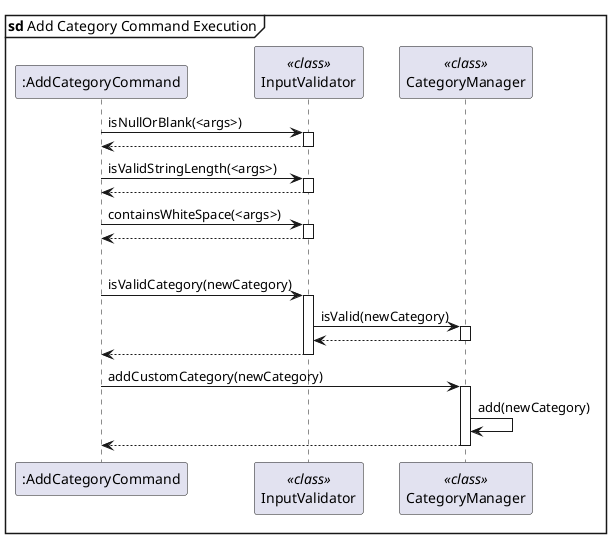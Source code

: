 @startuml add_category

mainframe **sd** Add Category Command Execution

participant ":AddCategoryCommand" as command
participant "InputValidator" as Validator <<class>>
participant "CategoryManager" as manager <<class>>

command -> Validator : isNullOrBlank(<args>)
activate Validator

Validator --> command :
deactivate Validator

command -> Validator : isValidStringLength(<args>)
activate Validator

Validator --> command :
deactivate Validator

command -> Validator : containsWhiteSpace(<args>)
activate Validator

Validator --> command :
deactivate Validator
|||
command -> Validator : isValidCategory(newCategory)
activate Validator

Validator -> manager: isValid(newCategory)
activate manager

manager --> Validator :
deactivate manager


Validator --> command :
deactivate Validator

command -> manager : addCustomCategory(newCategory)
activate manager
manager -> manager : add(newCategory)

manager --> command:
deactivate manager





@enduml
